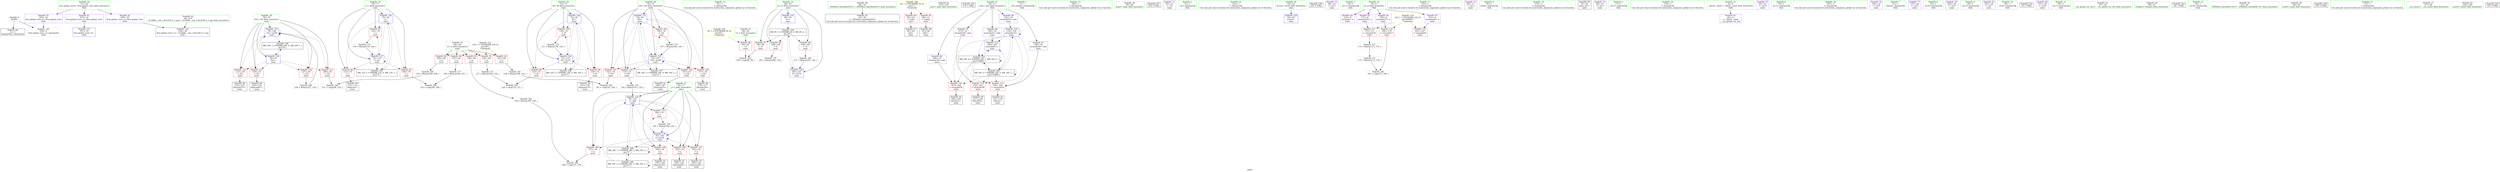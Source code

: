 digraph "SVFG" {
	label="SVFG";

	Node0x563d9514af00 [shape=record,color=grey,label="{NodeID: 0\nNullPtr}"];
	Node0x563d9514af00 -> Node0x563d95164260[style=solid];
	Node0x563d9514af00 -> Node0x563d9516a420[style=solid];
	Node0x563d9516d910 [shape=record,color=grey,label="{NodeID: 180\n210 = Binary(109, 209, )\n}"];
	Node0x563d9516d910 -> Node0x563d9516e510[style=solid];
	Node0x563d951646d0 [shape=record,color=red,label="{NodeID: 97\n118\<--70\n\<--i\nmain\n}"];
	Node0x563d951646d0 -> Node0x563d9516d010[style=solid];
	Node0x563d9514d080 [shape=record,color=green,label="{NodeID: 14\n81\<--1\n\<--dummyObj\nCan only get source location for instruction, argument, global var or function.}"];
	Node0x563d95168bc0 [shape=record,color=black,label="{NodeID: 194\nMR_8V_3 = PHI(MR_8V_4, MR_8V_2, )\npts\{67 \}\n}"];
	Node0x563d95168bc0 -> Node0x563d95167660[style=dashed];
	Node0x563d95168bc0 -> Node0x563d95167730[style=dashed];
	Node0x563d95168bc0 -> Node0x563d95167800[style=dashed];
	Node0x563d95168bc0 -> Node0x563d9516b080[style=dashed];
	Node0x563d95165230 [shape=record,color=red,label="{NodeID: 111\n208\<--78\n\<--i52\nmain\n}"];
	Node0x563d95165230 -> Node0x563d9516e510[style=solid];
	Node0x563d951634c0 [shape=record,color=green,label="{NodeID: 28\n46\<--52\n_ZNSt8ios_base4InitD1Ev\<--_ZNSt8ios_base4InitD1Ev_field_insensitive\n}"];
	Node0x563d951634c0 -> Node0x563d95164360[style=solid];
	Node0x563d9517a830 [shape=record,color=yellow,style=double,label="{NodeID: 208\n2V_1 = ENCHI(MR_2V_0)\npts\{1 \}\nFun[main]}"];
	Node0x563d9517a830 -> Node0x563d951673f0[style=dashed];
	Node0x563d9517a830 -> Node0x563d951674c0[style=dashed];
	Node0x563d9516a5f0 [shape=record,color=blue,label="{NodeID: 125\n66\<--81\ntt\<--\nmain\n}"];
	Node0x563d9516a5f0 -> Node0x563d95168bc0[style=dashed];
	Node0x563d95164060 [shape=record,color=green,label="{NodeID: 42\n233\<--234\nputs\<--puts_field_insensitive\n}"];
	Node0x563d95165ca0 [shape=record,color=black,label="{NodeID: 56\n178\<--177\nidxprom36\<--\nmain\n}"];
	Node0x563d95185480 [shape=record,color=black,label="{NodeID: 236\n116 = PHI()\n}"];
	Node0x563d95166800 [shape=record,color=purple,label="{NodeID: 70\n215\<--10\narrayidx58\<--sale\nmain\n}"];
	Node0x563d95166800 -> Node0x563d9516a080[style=solid];
	Node0x563d951673f0 [shape=record,color=red,label="{NodeID: 84\n82\<--16\n\<--stdin\nmain\n}"];
	Node0x563d951673f0 -> Node0x563d95164530[style=solid];
	Node0x563d9514bca0 [shape=record,color=green,label="{NodeID: 1\n7\<--1\n__dso_handle\<--dummyObj\nGlob }"];
	Node0x563d9516da90 [shape=record,color=grey,label="{NodeID: 181\n144 = Binary(109, 143, )\n}"];
	Node0x563d9516da90 -> Node0x563d9516e690[style=solid];
	Node0x563d951647a0 [shape=record,color=red,label="{NodeID: 98\n125\<--72\n\<--i8\nmain\n}"];
	Node0x563d951647a0 -> Node0x563d9516e090[style=solid];
	Node0x563d9514bd90 [shape=record,color=green,label="{NodeID: 15\n109\<--1\n\<--dummyObj\nCan only get source location for instruction, argument, global var or function.}"];
	Node0x563d95168cb0 [shape=record,color=black,label="{NodeID: 195\nMR_12V_2 = PHI(MR_12V_4, MR_12V_1, )\npts\{71 \}\n}"];
	Node0x563d95168cb0 -> Node0x563d9516a6c0[style=dashed];
	Node0x563d95165300 [shape=record,color=red,label="{NodeID: 112\n213\<--78\n\<--i52\nmain\n}"];
	Node0x563d95165300 -> Node0x563d95165e40[style=solid];
	Node0x563d95163550 [shape=record,color=green,label="{NodeID: 29\n59\<--60\nmain\<--main_field_insensitive\n}"];
	Node0x563d9516a6c0 [shape=record,color=blue,label="{NodeID: 126\n70\<--81\ni\<--\nmain\n}"];
	Node0x563d9516a6c0 -> Node0x563d95167ce0[style=dashed];
	Node0x563d9516a6c0 -> Node0x563d95164600[style=dashed];
	Node0x563d9516a6c0 -> Node0x563d951646d0[style=dashed];
	Node0x563d9516a6c0 -> Node0x563d9516a790[style=dashed];
	Node0x563d9516a6c0 -> Node0x563d95168cb0[style=dashed];
	Node0x563d95164160 [shape=record,color=green,label="{NodeID: 43\n34\<--253\n_GLOBAL__sub_I_Kivi239_0_1.cpp\<--_GLOBAL__sub_I_Kivi239_0_1.cpp_field_insensitive\n}"];
	Node0x563d95164160 -> Node0x563d9516a320[style=solid];
	Node0x563d95165d70 [shape=record,color=black,label="{NodeID: 57\n184\<--183\nidxprom40\<--\nmain\n}"];
	Node0x563d95185580 [shape=record,color=black,label="{NodeID: 237\n224 = PHI()\n}"];
	Node0x563d951668d0 [shape=record,color=purple,label="{NodeID: 71\n83\<--12\n\<--.str\nmain\n}"];
	Node0x563d9516c710 [shape=record,color=grey,label="{NodeID: 168\n228 = Binary(227, 120, )\n}"];
	Node0x563d9516c710 -> Node0x563d9516afb0[style=solid];
	Node0x563d951674c0 [shape=record,color=red,label="{NodeID: 85\n88\<--21\n\<--stdout\nmain\n}"];
	Node0x563d951674c0 -> Node0x563d95165620[style=solid];
	Node0x563d9514a010 [shape=record,color=green,label="{NodeID: 2\n12\<--1\n.str\<--dummyObj\nGlob }"];
	Node0x563d9516dc10 [shape=record,color=grey,label="{NodeID: 182\n159 = Binary(109, 158, )\n}"];
	Node0x563d9516dc10 -> Node0x563d9516df10[style=solid];
	Node0x563d95164870 [shape=record,color=red,label="{NodeID: 99\n130\<--72\n\<--i8\nmain\n}"];
	Node0x563d95164870 -> Node0x563d951657c0[style=solid];
	Node0x563d9514be60 [shape=record,color=green,label="{NodeID: 16\n120\<--1\n\<--dummyObj\nCan only get source location for instruction, argument, global var or function.}"];
	Node0x563d95176c30 [shape=record,color=black,label="{NodeID: 196\nMR_14V_2 = PHI(MR_14V_4, MR_14V_1, )\npts\{73 \}\n}"];
	Node0x563d95176c30 -> Node0x563d9516a860[style=dashed];
	Node0x563d951653d0 [shape=record,color=red,label="{NodeID: 113\n219\<--78\n\<--i52\nmain\n}"];
	Node0x563d951653d0 -> Node0x563d95165fe0[style=solid];
	Node0x563d95163610 [shape=record,color=green,label="{NodeID: 30\n62\<--63\nretval\<--retval_field_insensitive\nmain\n}"];
	Node0x563d95163610 -> Node0x563d9516a520[style=solid];
	Node0x563d9517b430 [shape=record,color=yellow,style=double,label="{NodeID: 210\n6V_1 = ENCHI(MR_6V_0)\npts\{65 \}\nFun[main]}"];
	Node0x563d9517b430 -> Node0x563d95167590[style=dashed];
	Node0x563d9516a790 [shape=record,color=blue,label="{NodeID: 127\n70\<--119\ni\<--inc\nmain\n}"];
	Node0x563d9516a790 -> Node0x563d95167ce0[style=dashed];
	Node0x563d9516a790 -> Node0x563d95164600[style=dashed];
	Node0x563d9516a790 -> Node0x563d951646d0[style=dashed];
	Node0x563d9516a790 -> Node0x563d9516a790[style=dashed];
	Node0x563d9516a790 -> Node0x563d95168cb0[style=dashed];
	Node0x563d95164260 [shape=record,color=black,label="{NodeID: 44\n2\<--3\ndummyVal\<--dummyVal\n}"];
	Node0x563d95165e40 [shape=record,color=black,label="{NodeID: 58\n214\<--213\nidxprom57\<--\nmain\n}"];
	Node0x563d95185680 [shape=record,color=black,label="{NodeID: 238\n232 = PHI()\n}"];
	Node0x563d951669a0 [shape=record,color=purple,label="{NodeID: 72\n84\<--14\n\<--.str.1\nmain\n}"];
	Node0x563d9516c890 [shape=record,color=grey,label="{NodeID: 169\n237 = Binary(236, 120, )\n}"];
	Node0x563d9516c890 -> Node0x563d9516b080[style=solid];
	Node0x563d95167590 [shape=record,color=red,label="{NodeID: 86\n99\<--64\n\<--t\nmain\n}"];
	Node0x563d95167590 -> Node0x563d9516e390[style=solid];
	Node0x563d9514d530 [shape=record,color=green,label="{NodeID: 3\n14\<--1\n.str.1\<--dummyObj\nGlob }"];
	Node0x563d9516dd90 [shape=record,color=grey,label="{NodeID: 183\n181 = cmp(175, 180, )\n}"];
	Node0x563d95164940 [shape=record,color=red,label="{NodeID: 100\n136\<--72\n\<--i8\nmain\n}"];
	Node0x563d95164940 -> Node0x563d9516d310[style=solid];
	Node0x563d9514bf30 [shape=record,color=green,label="{NodeID: 17\n134\<--1\n\<--dummyObj\nCan only get source location for instruction, argument, global var or function.}"];
	Node0x563d95177130 [shape=record,color=black,label="{NodeID: 197\nMR_16V_2 = PHI(MR_16V_4, MR_16V_1, )\npts\{75 \}\n}"];
	Node0x563d95177130 -> Node0x563d9516aad0[style=dashed];
	Node0x563d951654a0 [shape=record,color=red,label="{NodeID: 114\n227\<--78\n\<--i52\nmain\n}"];
	Node0x563d951654a0 -> Node0x563d9516c710[style=solid];
	Node0x563d951636e0 [shape=record,color=green,label="{NodeID: 31\n64\<--65\nt\<--t_field_insensitive\nmain\n}"];
	Node0x563d951636e0 -> Node0x563d95167590[style=solid];
	Node0x563d9516a860 [shape=record,color=blue,label="{NodeID: 128\n72\<--81\ni8\<--\nmain\n}"];
	Node0x563d9516a860 -> Node0x563d951647a0[style=dashed];
	Node0x563d9516a860 -> Node0x563d95164870[style=dashed];
	Node0x563d9516a860 -> Node0x563d95164940[style=dashed];
	Node0x563d9516a860 -> Node0x563d9516aa00[style=dashed];
	Node0x563d9516a860 -> Node0x563d95176c30[style=dashed];
	Node0x563d95164360 [shape=record,color=black,label="{NodeID: 45\n45\<--46\n\<--_ZNSt8ios_base4InitD1Ev\nCan only get source location for instruction, argument, global var or function.}"];
	Node0x563d95165f10 [shape=record,color=black,label="{NodeID: 59\n217\<--216\ntobool59\<--\nmain\n}"];
	Node0x563d95166a70 [shape=record,color=purple,label="{NodeID: 73\n89\<--17\n\<--.str.2\nmain\n}"];
	Node0x563d9516ca10 [shape=record,color=grey,label="{NodeID: 170\n201 = Binary(200, 120, )\n}"];
	Node0x563d95167660 [shape=record,color=red,label="{NodeID: 87\n98\<--66\n\<--tt\nmain\n}"];
	Node0x563d95167660 -> Node0x563d9516e390[style=solid];
	Node0x563d9514b120 [shape=record,color=green,label="{NodeID: 4\n16\<--1\nstdin\<--dummyObj\nGlob }"];
	Node0x563d9516df10 [shape=record,color=grey,label="{NodeID: 184\n160 = cmp(157, 159, )\n}"];
	Node0x563d95164a10 [shape=record,color=red,label="{NodeID: 101\n142\<--74\n\<--i18\nmain\n}"];
	Node0x563d95164a10 -> Node0x563d9516e690[style=solid];
	Node0x563d9514c000 [shape=record,color=green,label="{NodeID: 18\n174\<--1\n\<--dummyObj\nCan only get source location for instruction, argument, global var or function.}"];
	Node0x563d95177630 [shape=record,color=black,label="{NodeID: 198\nMR_18V_2 = PHI(MR_18V_3, MR_18V_1, )\npts\{77 \}\n}"];
	Node0x563d95177630 -> Node0x563d9516aba0[style=dashed];
	Node0x563d95177630 -> Node0x563d95177630[style=dashed];
	Node0x563d95177630 -> Node0x563d95179e30[style=dashed];
	Node0x563d95165570 [shape=record,color=red,label="{NodeID: 115\n150\<--149\n\<--arrayidx24\nmain\n}"];
	Node0x563d95165570 -> Node0x563d95165960[style=solid];
	Node0x563d951637b0 [shape=record,color=green,label="{NodeID: 32\n66\<--67\ntt\<--tt_field_insensitive\nmain\n}"];
	Node0x563d951637b0 -> Node0x563d95167660[style=solid];
	Node0x563d951637b0 -> Node0x563d95167730[style=solid];
	Node0x563d951637b0 -> Node0x563d95167800[style=solid];
	Node0x563d951637b0 -> Node0x563d9516a5f0[style=solid];
	Node0x563d951637b0 -> Node0x563d9516b080[style=solid];
	Node0x563d9517b5f0 [shape=record,color=yellow,style=double,label="{NodeID: 212\n10V_1 = ENCHI(MR_10V_0)\npts\{69 \}\nFun[main]}"];
	Node0x563d9517b5f0 -> Node0x563d951678d0[style=dashed];
	Node0x563d9517b5f0 -> Node0x563d951679a0[style=dashed];
	Node0x563d9517b5f0 -> Node0x563d95167a70[style=dashed];
	Node0x563d9517b5f0 -> Node0x563d95167b40[style=dashed];
	Node0x563d9517b5f0 -> Node0x563d95167c10[style=dashed];
	Node0x563d9516a930 [shape=record,color=blue,label="{NodeID: 129\n132\<--134\narrayidx14\<--\nmain\n}"];
	Node0x563d9516a930 -> Node0x563d95165570[style=dashed];
	Node0x563d9516a930 -> Node0x563d95169e10[style=dashed];
	Node0x563d9516a930 -> Node0x563d9516a080[style=dashed];
	Node0x563d9516a930 -> Node0x563d9516a930[style=dashed];
	Node0x563d9516a930 -> Node0x563d9516ac70[style=dashed];
	Node0x563d9516a930 -> Node0x563d95178030[style=dashed];
	Node0x563d9516a930 -> Node0x563d9517a330[style=dashed];
	Node0x563d95164460 [shape=record,color=black,label="{NodeID: 46\n61\<--81\nmain_ret\<--\nmain\n}"];
	Node0x563d95165fe0 [shape=record,color=black,label="{NodeID: 60\n220\<--219\nidxprom61\<--\nmain\n}"];
	Node0x563d95166b40 [shape=record,color=purple,label="{NodeID: 74\n90\<--19\n\<--.str.3\nmain\n}"];
	Node0x563d9516cb90 [shape=record,color=grey,label="{NodeID: 171\n175 = Binary(173, 176, )\n}"];
	Node0x563d9516cb90 -> Node0x563d9516dd90[style=solid];
	Node0x563d95167730 [shape=record,color=red,label="{NodeID: 88\n200\<--66\n\<--tt\nmain\n}"];
	Node0x563d95167730 -> Node0x563d9516ca10[style=solid];
	Node0x563d9514b1b0 [shape=record,color=green,label="{NodeID: 5\n17\<--1\n.str.2\<--dummyObj\nGlob }"];
	Node0x563d9516e090 [shape=record,color=grey,label="{NodeID: 185\n128 = cmp(125, 127, )\n}"];
	Node0x563d95164ae0 [shape=record,color=red,label="{NodeID: 102\n147\<--74\n\<--i18\nmain\n}"];
	Node0x563d95164ae0 -> Node0x563d95165890[style=solid];
	Node0x563d9514c0d0 [shape=record,color=green,label="{NodeID: 19\n176\<--1\n\<--dummyObj\nCan only get source location for instruction, argument, global var or function.}"];
	Node0x563d95177b30 [shape=record,color=black,label="{NodeID: 199\nMR_20V_2 = PHI(MR_20V_4, MR_20V_1, )\npts\{79 \}\n}"];
	Node0x563d95177b30 -> Node0x563d9516aee0[style=dashed];
	Node0x563d95169e10 [shape=record,color=red,label="{NodeID: 116\n165\<--164\n\<--arrayidx30\nmain\n}"];
	Node0x563d95169e10 -> Node0x563d95165b00[style=solid];
	Node0x563d95163880 [shape=record,color=green,label="{NodeID: 33\n68\<--69\nn\<--n_field_insensitive\nmain\n}"];
	Node0x563d95163880 -> Node0x563d951678d0[style=solid];
	Node0x563d95163880 -> Node0x563d951679a0[style=solid];
	Node0x563d95163880 -> Node0x563d95167a70[style=solid];
	Node0x563d95163880 -> Node0x563d95167b40[style=solid];
	Node0x563d95163880 -> Node0x563d95167c10[style=solid];
	Node0x563d9516aa00 [shape=record,color=blue,label="{NodeID: 130\n72\<--137\ni8\<--inc16\nmain\n}"];
	Node0x563d9516aa00 -> Node0x563d951647a0[style=dashed];
	Node0x563d9516aa00 -> Node0x563d95164870[style=dashed];
	Node0x563d9516aa00 -> Node0x563d95164940[style=dashed];
	Node0x563d9516aa00 -> Node0x563d9516aa00[style=dashed];
	Node0x563d9516aa00 -> Node0x563d95176c30[style=dashed];
	Node0x563d95164530 [shape=record,color=black,label="{NodeID: 47\n85\<--82\ncall\<--\nmain\n}"];
	Node0x563d951660b0 [shape=record,color=purple,label="{NodeID: 61\n43\<--4\n\<--_ZStL8__ioinit\n__cxx_global_var_init\n}"];
	Node0x563d95166c10 [shape=record,color=purple,label="{NodeID: 75\n92\<--22\n\<--.str.4\nmain\n}"];
	Node0x563d9516cd10 [shape=record,color=grey,label="{NodeID: 172\n173 = Binary(172, 174, )\n}"];
	Node0x563d9516cd10 -> Node0x563d9516cb90[style=solid];
	Node0x563d95167800 [shape=record,color=red,label="{NodeID: 89\n236\<--66\n\<--tt\nmain\n}"];
	Node0x563d95167800 -> Node0x563d9516c890[style=solid];
	Node0x563d9514b240 [shape=record,color=green,label="{NodeID: 6\n19\<--1\n.str.3\<--dummyObj\nGlob }"];
	Node0x563d9516e210 [shape=record,color=grey,label="{NodeID: 186\n110 = cmp(106, 108, )\n}"];
	Node0x563d95164bb0 [shape=record,color=red,label="{NodeID: 103\n153\<--74\n\<--i18\nmain\n}"];
	Node0x563d95164bb0 -> Node0x563d9516d790[style=solid];
	Node0x563d9514c1a0 [shape=record,color=green,label="{NodeID: 20\n187\<--1\n\<--dummyObj\nCan only get source location for instruction, argument, global var or function.}"];
	Node0x563d95178030 [shape=record,color=black,label="{NodeID: 200\nMR_24V_2 = PHI(MR_24V_5, MR_24V_1, )\npts\{110000 \}\n}"];
	Node0x563d95178030 -> Node0x563d95165570[style=dashed];
	Node0x563d95178030 -> Node0x563d95169e10[style=dashed];
	Node0x563d95178030 -> Node0x563d9516a080[style=dashed];
	Node0x563d95178030 -> Node0x563d9516a930[style=dashed];
	Node0x563d95178030 -> Node0x563d9516ac70[style=dashed];
	Node0x563d95178030 -> Node0x563d95178030[style=dashed];
	Node0x563d95178030 -> Node0x563d9517a330[style=dashed];
	Node0x563d95169ee0 [shape=record,color=red,label="{NodeID: 117\n172\<--171\n\<--arrayidx34\nmain\n}"];
	Node0x563d95169ee0 -> Node0x563d9516cd10[style=solid];
	Node0x563d95163950 [shape=record,color=green,label="{NodeID: 34\n70\<--71\ni\<--i_field_insensitive\nmain\n}"];
	Node0x563d95163950 -> Node0x563d95167ce0[style=solid];
	Node0x563d95163950 -> Node0x563d95164600[style=solid];
	Node0x563d95163950 -> Node0x563d951646d0[style=solid];
	Node0x563d95163950 -> Node0x563d9516a6c0[style=solid];
	Node0x563d95163950 -> Node0x563d9516a790[style=solid];
	Node0x563d9516aad0 [shape=record,color=blue,label="{NodeID: 131\n74\<--81\ni18\<--\nmain\n}"];
	Node0x563d9516aad0 -> Node0x563d95164a10[style=dashed];
	Node0x563d9516aad0 -> Node0x563d95164ae0[style=dashed];
	Node0x563d9516aad0 -> Node0x563d95164bb0[style=dashed];
	Node0x563d9516aad0 -> Node0x563d95164c80[style=dashed];
	Node0x563d9516aad0 -> Node0x563d95164d50[style=dashed];
	Node0x563d9516aad0 -> Node0x563d9516ae10[style=dashed];
	Node0x563d9516aad0 -> Node0x563d95177130[style=dashed];
	Node0x563d95165620 [shape=record,color=black,label="{NodeID: 48\n91\<--88\ncall1\<--\nmain\n}"];
	Node0x563d95166180 [shape=record,color=purple,label="{NodeID: 62\n114\<--8\narrayidx\<--a\nmain\n}"];
	Node0x563d95166ce0 [shape=record,color=purple,label="{NodeID: 76\n102\<--22\n\<--.str.4\nmain\n}"];
	Node0x563d9516ce90 [shape=record,color=grey,label="{NodeID: 173\n127 = Binary(109, 126, )\n}"];
	Node0x563d9516ce90 -> Node0x563d9516e090[style=solid];
	Node0x563d951678d0 [shape=record,color=red,label="{NodeID: 90\n107\<--68\n\<--n\nmain\n}"];
	Node0x563d951678d0 -> Node0x563d9516d490[style=solid];
	Node0x563d9514b350 [shape=record,color=green,label="{NodeID: 7\n21\<--1\nstdout\<--dummyObj\nGlob }"];
	Node0x563d9516e390 [shape=record,color=grey,label="{NodeID: 187\n100 = cmp(98, 99, )\n}"];
	Node0x563d95164c80 [shape=record,color=red,label="{NodeID: 104\n177\<--74\n\<--i18\nmain\n}"];
	Node0x563d95164c80 -> Node0x563d95165ca0[style=solid];
	Node0x563d9514c270 [shape=record,color=green,label="{NodeID: 21\n4\<--6\n_ZStL8__ioinit\<--_ZStL8__ioinit_field_insensitive\nGlob }"];
	Node0x563d9514c270 -> Node0x563d951660b0[style=solid];
	Node0x563d95169fb0 [shape=record,color=red,label="{NodeID: 118\n180\<--179\n\<--arrayidx37\nmain\n}"];
	Node0x563d95169fb0 -> Node0x563d9516dd90[style=solid];
	Node0x563d95163a20 [shape=record,color=green,label="{NodeID: 35\n72\<--73\ni8\<--i8_field_insensitive\nmain\n}"];
	Node0x563d95163a20 -> Node0x563d951647a0[style=solid];
	Node0x563d95163a20 -> Node0x563d95164870[style=solid];
	Node0x563d95163a20 -> Node0x563d95164940[style=solid];
	Node0x563d95163a20 -> Node0x563d9516a860[style=solid];
	Node0x563d95163a20 -> Node0x563d9516aa00[style=solid];
	Node0x563d9516aba0 [shape=record,color=blue,label="{NodeID: 132\n76\<--154\nj\<--add\nmain\n}"];
	Node0x563d9516aba0 -> Node0x563d95164e20[style=dashed];
	Node0x563d9516aba0 -> Node0x563d95164ef0[style=dashed];
	Node0x563d9516aba0 -> Node0x563d95164fc0[style=dashed];
	Node0x563d9516aba0 -> Node0x563d95165090[style=dashed];
	Node0x563d9516aba0 -> Node0x563d95165160[style=dashed];
	Node0x563d9516aba0 -> Node0x563d9516ad40[style=dashed];
	Node0x563d9516aba0 -> Node0x563d95179e30[style=dashed];
	Node0x563d951656f0 [shape=record,color=black,label="{NodeID: 49\n113\<--112\nidxprom\<--\nmain\n}"];
	Node0x563d95166250 [shape=record,color=purple,label="{NodeID: 63\n171\<--8\narrayidx34\<--a\nmain\n}"];
	Node0x563d95166250 -> Node0x563d95169ee0[style=solid];
	Node0x563d95166db0 [shape=record,color=purple,label="{NodeID: 77\n115\<--24\n\<--.str.5\nmain\n}"];
	Node0x563d9516d010 [shape=record,color=grey,label="{NodeID: 174\n119 = Binary(118, 120, )\n}"];
	Node0x563d9516d010 -> Node0x563d9516a790[style=solid];
	Node0x563d951679a0 [shape=record,color=red,label="{NodeID: 91\n126\<--68\n\<--n\nmain\n}"];
	Node0x563d951679a0 -> Node0x563d9516ce90[style=solid];
	Node0x563d9514b3e0 [shape=record,color=green,label="{NodeID: 8\n22\<--1\n.str.4\<--dummyObj\nGlob }"];
	Node0x563d9516e510 [shape=record,color=grey,label="{NodeID: 188\n211 = cmp(208, 210, )\n}"];
	Node0x563d95164d50 [shape=record,color=red,label="{NodeID: 105\n196\<--74\n\<--i18\nmain\n}"];
	Node0x563d95164d50 -> Node0x563d9516d190[style=solid];
	Node0x563d9514c340 [shape=record,color=green,label="{NodeID: 22\n8\<--9\na\<--a_field_insensitive\nGlob }"];
	Node0x563d9514c340 -> Node0x563d95166180[style=solid];
	Node0x563d9514c340 -> Node0x563d95166250[style=solid];
	Node0x563d9514c340 -> Node0x563d95166320[style=solid];
	Node0x563d9514c340 -> Node0x563d951663f0[style=solid];
	Node0x563d9516a080 [shape=record,color=red,label="{NodeID: 119\n216\<--215\n\<--arrayidx58\nmain\n}"];
	Node0x563d9516a080 -> Node0x563d95165f10[style=solid];
	Node0x563d95163af0 [shape=record,color=green,label="{NodeID: 36\n74\<--75\ni18\<--i18_field_insensitive\nmain\n}"];
	Node0x563d95163af0 -> Node0x563d95164a10[style=solid];
	Node0x563d95163af0 -> Node0x563d95164ae0[style=solid];
	Node0x563d95163af0 -> Node0x563d95164bb0[style=solid];
	Node0x563d95163af0 -> Node0x563d95164c80[style=solid];
	Node0x563d95163af0 -> Node0x563d95164d50[style=solid];
	Node0x563d95163af0 -> Node0x563d9516aad0[style=solid];
	Node0x563d95163af0 -> Node0x563d9516ae10[style=solid];
	Node0x563d9516ac70 [shape=record,color=blue,label="{NodeID: 133\n185\<--187\narrayidx41\<--\nmain\n}"];
	Node0x563d9516ac70 -> Node0x563d9517a330[style=dashed];
	Node0x563d951657c0 [shape=record,color=black,label="{NodeID: 50\n131\<--130\nidxprom13\<--\nmain\n}"];
	Node0x563d95166320 [shape=record,color=purple,label="{NodeID: 64\n179\<--8\narrayidx37\<--a\nmain\n}"];
	Node0x563d95166320 -> Node0x563d95169fb0[style=solid];
	Node0x563d95166e80 [shape=record,color=purple,label="{NodeID: 78\n202\<--26\n\<--.str.6\nmain\n}"];
	Node0x563d9516d190 [shape=record,color=grey,label="{NodeID: 175\n197 = Binary(196, 120, )\n}"];
	Node0x563d9516d190 -> Node0x563d9516ae10[style=solid];
	Node0x563d95167a70 [shape=record,color=red,label="{NodeID: 92\n143\<--68\n\<--n\nmain\n}"];
	Node0x563d95167a70 -> Node0x563d9516da90[style=solid];
	Node0x563d9514b4b0 [shape=record,color=green,label="{NodeID: 9\n24\<--1\n.str.5\<--dummyObj\nGlob }"];
	Node0x563d9516e690 [shape=record,color=grey,label="{NodeID: 189\n145 = cmp(142, 144, )\n}"];
	Node0x563d95164e20 [shape=record,color=red,label="{NodeID: 106\n157\<--76\n\<--j\nmain\n}"];
	Node0x563d95164e20 -> Node0x563d9516df10[style=solid];
	Node0x563d9514c440 [shape=record,color=green,label="{NodeID: 23\n10\<--11\nsale\<--sale_field_insensitive\nGlob }"];
	Node0x563d9514c440 -> Node0x563d951664c0[style=solid];
	Node0x563d9514c440 -> Node0x563d95166590[style=solid];
	Node0x563d9514c440 -> Node0x563d95166660[style=solid];
	Node0x563d9514c440 -> Node0x563d95166730[style=solid];
	Node0x563d9514c440 -> Node0x563d95166800[style=solid];
	Node0x563d9516a150 [shape=record,color=red,label="{NodeID: 120\n222\<--221\n\<--arrayidx62\nmain\n}"];
	Node0x563d95163bc0 [shape=record,color=green,label="{NodeID: 37\n76\<--77\nj\<--j_field_insensitive\nmain\n}"];
	Node0x563d95163bc0 -> Node0x563d95164e20[style=solid];
	Node0x563d95163bc0 -> Node0x563d95164ef0[style=solid];
	Node0x563d95163bc0 -> Node0x563d95164fc0[style=solid];
	Node0x563d95163bc0 -> Node0x563d95165090[style=solid];
	Node0x563d95163bc0 -> Node0x563d95165160[style=solid];
	Node0x563d95163bc0 -> Node0x563d9516aba0[style=solid];
	Node0x563d95163bc0 -> Node0x563d9516ad40[style=solid];
	Node0x563d9516ad40 [shape=record,color=blue,label="{NodeID: 134\n76\<--191\nj\<--inc44\nmain\n}"];
	Node0x563d9516ad40 -> Node0x563d95164e20[style=dashed];
	Node0x563d9516ad40 -> Node0x563d95164ef0[style=dashed];
	Node0x563d9516ad40 -> Node0x563d95164fc0[style=dashed];
	Node0x563d9516ad40 -> Node0x563d95165090[style=dashed];
	Node0x563d9516ad40 -> Node0x563d95165160[style=dashed];
	Node0x563d9516ad40 -> Node0x563d9516ad40[style=dashed];
	Node0x563d9516ad40 -> Node0x563d95179e30[style=dashed];
	Node0x563d95165890 [shape=record,color=black,label="{NodeID: 51\n148\<--147\nidxprom23\<--\nmain\n}"];
	Node0x563d951663f0 [shape=record,color=purple,label="{NodeID: 65\n221\<--8\narrayidx62\<--a\nmain\n}"];
	Node0x563d951663f0 -> Node0x563d9516a150[style=solid];
	Node0x563d95166f50 [shape=record,color=purple,label="{NodeID: 79\n223\<--28\n\<--.str.7\nmain\n}"];
	Node0x563d9516d310 [shape=record,color=grey,label="{NodeID: 176\n137 = Binary(136, 120, )\n}"];
	Node0x563d9516d310 -> Node0x563d9516aa00[style=solid];
	Node0x563d95167b40 [shape=record,color=red,label="{NodeID: 93\n158\<--68\n\<--n\nmain\n}"];
	Node0x563d95167b40 -> Node0x563d9516dc10[style=solid];
	Node0x563d9514b580 [shape=record,color=green,label="{NodeID: 10\n26\<--1\n.str.6\<--dummyObj\nGlob }"];
	Node0x563d95164ef0 [shape=record,color=red,label="{NodeID: 107\n162\<--76\n\<--j\nmain\n}"];
	Node0x563d95164ef0 -> Node0x563d95165a30[style=solid];
	Node0x563d9514c540 [shape=record,color=green,label="{NodeID: 24\n32\<--36\nllvm.global_ctors\<--llvm.global_ctors_field_insensitive\nGlob }"];
	Node0x563d9514c540 -> Node0x563d951670f0[style=solid];
	Node0x563d9514c540 -> Node0x563d951671f0[style=solid];
	Node0x563d9514c540 -> Node0x563d951672f0[style=solid];
	Node0x563d9516a220 [shape=record,color=blue,label="{NodeID: 121\n257\<--33\nllvm.global_ctors_0\<--\nGlob }"];
	Node0x563d95163c90 [shape=record,color=green,label="{NodeID: 38\n78\<--79\ni52\<--i52_field_insensitive\nmain\n}"];
	Node0x563d95163c90 -> Node0x563d95165230[style=solid];
	Node0x563d95163c90 -> Node0x563d95165300[style=solid];
	Node0x563d95163c90 -> Node0x563d951653d0[style=solid];
	Node0x563d95163c90 -> Node0x563d951654a0[style=solid];
	Node0x563d95163c90 -> Node0x563d9516aee0[style=solid];
	Node0x563d95163c90 -> Node0x563d9516afb0[style=solid];
	Node0x563d9517bb30 [shape=record,color=yellow,style=double,label="{NodeID: 218\n22V_1 = ENCHI(MR_22V_0)\npts\{90000 \}\nFun[main]}"];
	Node0x563d9517bb30 -> Node0x563d95169ee0[style=dashed];
	Node0x563d9517bb30 -> Node0x563d95169fb0[style=dashed];
	Node0x563d9517bb30 -> Node0x563d9516a150[style=dashed];
	Node0x563d9516ae10 [shape=record,color=blue,label="{NodeID: 135\n74\<--197\ni18\<--inc48\nmain\n}"];
	Node0x563d9516ae10 -> Node0x563d95164a10[style=dashed];
	Node0x563d9516ae10 -> Node0x563d95164ae0[style=dashed];
	Node0x563d9516ae10 -> Node0x563d95164bb0[style=dashed];
	Node0x563d9516ae10 -> Node0x563d95164c80[style=dashed];
	Node0x563d9516ae10 -> Node0x563d95164d50[style=dashed];
	Node0x563d9516ae10 -> Node0x563d9516ae10[style=dashed];
	Node0x563d9516ae10 -> Node0x563d95177130[style=dashed];
	Node0x563d95165960 [shape=record,color=black,label="{NodeID: 52\n151\<--150\ntobool\<--\nmain\n}"];
	Node0x563d94f23a40 [shape=record,color=black,label="{NodeID: 232\n93 = PHI()\n}"];
	Node0x563d951664c0 [shape=record,color=purple,label="{NodeID: 66\n132\<--10\narrayidx14\<--sale\nmain\n}"];
	Node0x563d951664c0 -> Node0x563d9516a930[style=solid];
	Node0x563d95167020 [shape=record,color=purple,label="{NodeID: 80\n231\<--30\n\<--.str.8\nmain\n}"];
	Node0x563d9516d490 [shape=record,color=grey,label="{NodeID: 177\n108 = Binary(109, 107, )\n}"];
	Node0x563d9516d490 -> Node0x563d9516e210[style=solid];
	Node0x563d95167c10 [shape=record,color=red,label="{NodeID: 94\n209\<--68\n\<--n\nmain\n}"];
	Node0x563d95167c10 -> Node0x563d9516d910[style=solid];
	Node0x563d9514ce10 [shape=record,color=green,label="{NodeID: 11\n28\<--1\n.str.7\<--dummyObj\nGlob }"];
	Node0x563d95164fc0 [shape=record,color=red,label="{NodeID: 108\n169\<--76\n\<--j\nmain\n}"];
	Node0x563d95164fc0 -> Node0x563d95165bd0[style=solid];
	Node0x563d9514c640 [shape=record,color=green,label="{NodeID: 25\n37\<--38\n__cxx_global_var_init\<--__cxx_global_var_init_field_insensitive\n}"];
	Node0x563d9516a320 [shape=record,color=blue,label="{NodeID: 122\n258\<--34\nllvm.global_ctors_1\<--_GLOBAL__sub_I_Kivi239_0_1.cpp\nGlob }"];
	Node0x563d95163d60 [shape=record,color=green,label="{NodeID: 39\n86\<--87\nfreopen\<--freopen_field_insensitive\n}"];
	Node0x563d9516aee0 [shape=record,color=blue,label="{NodeID: 136\n78\<--81\ni52\<--\nmain\n}"];
	Node0x563d9516aee0 -> Node0x563d95165230[style=dashed];
	Node0x563d9516aee0 -> Node0x563d95165300[style=dashed];
	Node0x563d9516aee0 -> Node0x563d951653d0[style=dashed];
	Node0x563d9516aee0 -> Node0x563d951654a0[style=dashed];
	Node0x563d9516aee0 -> Node0x563d9516afb0[style=dashed];
	Node0x563d9516aee0 -> Node0x563d95177b30[style=dashed];
	Node0x563d95165a30 [shape=record,color=black,label="{NodeID: 53\n163\<--162\nidxprom29\<--\nmain\n}"];
	Node0x563d95184970 [shape=record,color=black,label="{NodeID: 233\n44 = PHI()\n}"];
	Node0x563d95166590 [shape=record,color=purple,label="{NodeID: 67\n149\<--10\narrayidx24\<--sale\nmain\n}"];
	Node0x563d95166590 -> Node0x563d95165570[style=solid];
	Node0x563d951670f0 [shape=record,color=purple,label="{NodeID: 81\n257\<--32\nllvm.global_ctors_0\<--llvm.global_ctors\nGlob }"];
	Node0x563d951670f0 -> Node0x563d9516a220[style=solid];
	Node0x563d9516d610 [shape=record,color=grey,label="{NodeID: 178\n191 = Binary(190, 120, )\n}"];
	Node0x563d9516d610 -> Node0x563d9516ad40[style=solid];
	Node0x563d95167ce0 [shape=record,color=red,label="{NodeID: 95\n106\<--70\n\<--i\nmain\n}"];
	Node0x563d95167ce0 -> Node0x563d9516e210[style=solid];
	Node0x563d9514cee0 [shape=record,color=green,label="{NodeID: 12\n30\<--1\n.str.8\<--dummyObj\nGlob }"];
	Node0x563d95165090 [shape=record,color=red,label="{NodeID: 109\n183\<--76\n\<--j\nmain\n}"];
	Node0x563d95165090 -> Node0x563d95165d70[style=solid];
	Node0x563d9514c740 [shape=record,color=green,label="{NodeID: 26\n41\<--42\n_ZNSt8ios_base4InitC1Ev\<--_ZNSt8ios_base4InitC1Ev_field_insensitive\n}"];
	Node0x563d95179e30 [shape=record,color=black,label="{NodeID: 206\nMR_18V_7 = PHI(MR_18V_5, MR_18V_3, )\npts\{77 \}\n}"];
	Node0x563d95179e30 -> Node0x563d9516aba0[style=dashed];
	Node0x563d95179e30 -> Node0x563d95177630[style=dashed];
	Node0x563d95179e30 -> Node0x563d95179e30[style=dashed];
	Node0x563d9516a420 [shape=record,color=blue, style = dotted,label="{NodeID: 123\n259\<--3\nllvm.global_ctors_2\<--dummyVal\nGlob }"];
	Node0x563d95163e60 [shape=record,color=green,label="{NodeID: 40\n94\<--95\nscanf\<--scanf_field_insensitive\n}"];
	Node0x563d9516afb0 [shape=record,color=blue,label="{NodeID: 137\n78\<--228\ni52\<--inc66\nmain\n}"];
	Node0x563d9516afb0 -> Node0x563d95165230[style=dashed];
	Node0x563d9516afb0 -> Node0x563d95165300[style=dashed];
	Node0x563d9516afb0 -> Node0x563d951653d0[style=dashed];
	Node0x563d9516afb0 -> Node0x563d951654a0[style=dashed];
	Node0x563d9516afb0 -> Node0x563d9516afb0[style=dashed];
	Node0x563d9516afb0 -> Node0x563d95177b30[style=dashed];
	Node0x563d95165b00 [shape=record,color=black,label="{NodeID: 54\n166\<--165\ntobool31\<--\nmain\n}"];
	Node0x563d95184a70 [shape=record,color=black,label="{NodeID: 234\n203 = PHI()\n}"];
	Node0x563d95166660 [shape=record,color=purple,label="{NodeID: 68\n164\<--10\narrayidx30\<--sale\nmain\n}"];
	Node0x563d95166660 -> Node0x563d95169e10[style=solid];
	Node0x563d951671f0 [shape=record,color=purple,label="{NodeID: 82\n258\<--32\nllvm.global_ctors_1\<--llvm.global_ctors\nGlob }"];
	Node0x563d951671f0 -> Node0x563d9516a320[style=solid];
	Node0x563d9516d790 [shape=record,color=grey,label="{NodeID: 179\n154 = Binary(153, 120, )\n}"];
	Node0x563d9516d790 -> Node0x563d9516aba0[style=solid];
	Node0x563d95164600 [shape=record,color=red,label="{NodeID: 96\n112\<--70\n\<--i\nmain\n}"];
	Node0x563d95164600 -> Node0x563d951656f0[style=solid];
	Node0x563d9514cfb0 [shape=record,color=green,label="{NodeID: 13\n33\<--1\n\<--dummyObj\nCan only get source location for instruction, argument, global var or function.}"];
	Node0x563d95165160 [shape=record,color=red,label="{NodeID: 110\n190\<--76\n\<--j\nmain\n}"];
	Node0x563d95165160 -> Node0x563d9516d610[style=solid];
	Node0x563d95163430 [shape=record,color=green,label="{NodeID: 27\n47\<--48\n__cxa_atexit\<--__cxa_atexit_field_insensitive\n}"];
	Node0x563d9517a330 [shape=record,color=black,label="{NodeID: 207\nMR_24V_8 = PHI(MR_24V_7, MR_24V_5, )\npts\{110000 \}\n}"];
	Node0x563d9517a330 -> Node0x563d95165570[style=dashed];
	Node0x563d9517a330 -> Node0x563d95169e10[style=dashed];
	Node0x563d9517a330 -> Node0x563d9516a080[style=dashed];
	Node0x563d9517a330 -> Node0x563d9516ac70[style=dashed];
	Node0x563d9517a330 -> Node0x563d95178030[style=dashed];
	Node0x563d9517a330 -> Node0x563d9517a330[style=dashed];
	Node0x563d9516a520 [shape=record,color=blue,label="{NodeID: 124\n62\<--81\nretval\<--\nmain\n}"];
	Node0x563d95163f60 [shape=record,color=green,label="{NodeID: 41\n204\<--205\nprintf\<--printf_field_insensitive\n}"];
	Node0x563d9516b080 [shape=record,color=blue,label="{NodeID: 138\n66\<--237\ntt\<--inc70\nmain\n}"];
	Node0x563d9516b080 -> Node0x563d95168bc0[style=dashed];
	Node0x563d95165bd0 [shape=record,color=black,label="{NodeID: 55\n170\<--169\nidxprom33\<--\nmain\n}"];
	Node0x563d95185380 [shape=record,color=black,label="{NodeID: 235\n103 = PHI()\n}"];
	Node0x563d95166730 [shape=record,color=purple,label="{NodeID: 69\n185\<--10\narrayidx41\<--sale\nmain\n}"];
	Node0x563d95166730 -> Node0x563d9516ac70[style=solid];
	Node0x563d951672f0 [shape=record,color=purple,label="{NodeID: 83\n259\<--32\nllvm.global_ctors_2\<--llvm.global_ctors\nGlob }"];
	Node0x563d951672f0 -> Node0x563d9516a420[style=solid];
}
